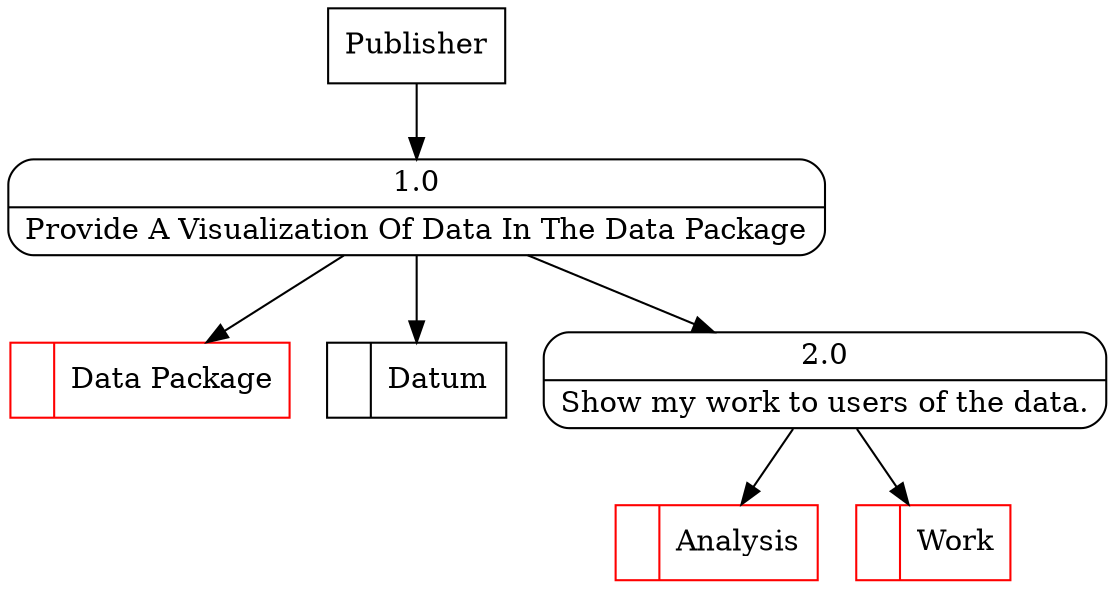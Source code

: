 digraph dfd2{ 
node[shape=record]
200 [label="<f0>  |<f1> Data Package " color=red];
201 [label="<f0>  |<f1> Datum " ];
202 [label="Publisher" shape=box];
203 [label="{<f0> 1.0|<f1> Provide A Visualization Of Data In The Data Package }" shape=Mrecord];
2 [label="{<f0> 2.0|<f1> Show my work to users of the data. }" shape=Mrecord];
203 -> 2
1001 [label="<f0>  |<f1> Analysis " color=red];
2 -> 1001
1003 [label="<f0>  |<f1> Work " color=red];
2 -> 1003
202 -> 203
203 -> 201
203 -> 200
}